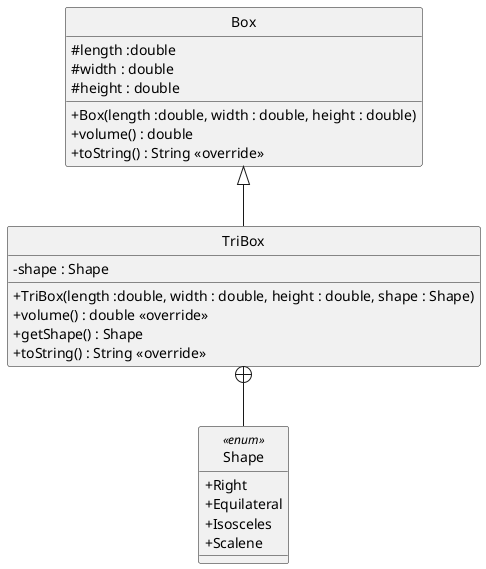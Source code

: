 @startuml
skinparam classAttributeIconSize 0
hide circle

class Box {
#length :double
#width : double
#height : double
+Box(length :double, width : double, height : double)
+volume() : double
+toString() : String <<override>>
}

enum Shape <<enum>> {
+Right
+Equilateral
+Isosceles
+Scalene
}

class TriBox extends Box {
-shape : Shape
+TriBox(length :double, width : double, height : double, shape : Shape)
+volume() : double <<override>>
+getShape() : Shape
+toString() : String <<override>>
}

TriBox +-- Shape
@enduml
